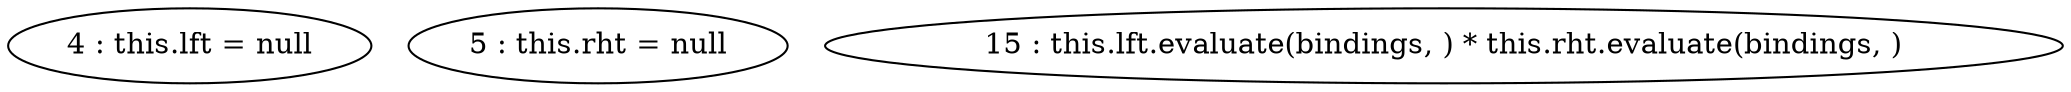 digraph G {
"4 : this.lft = null"
"5 : this.rht = null"
"15 : this.lft.evaluate(bindings, ) * this.rht.evaluate(bindings, )"
}